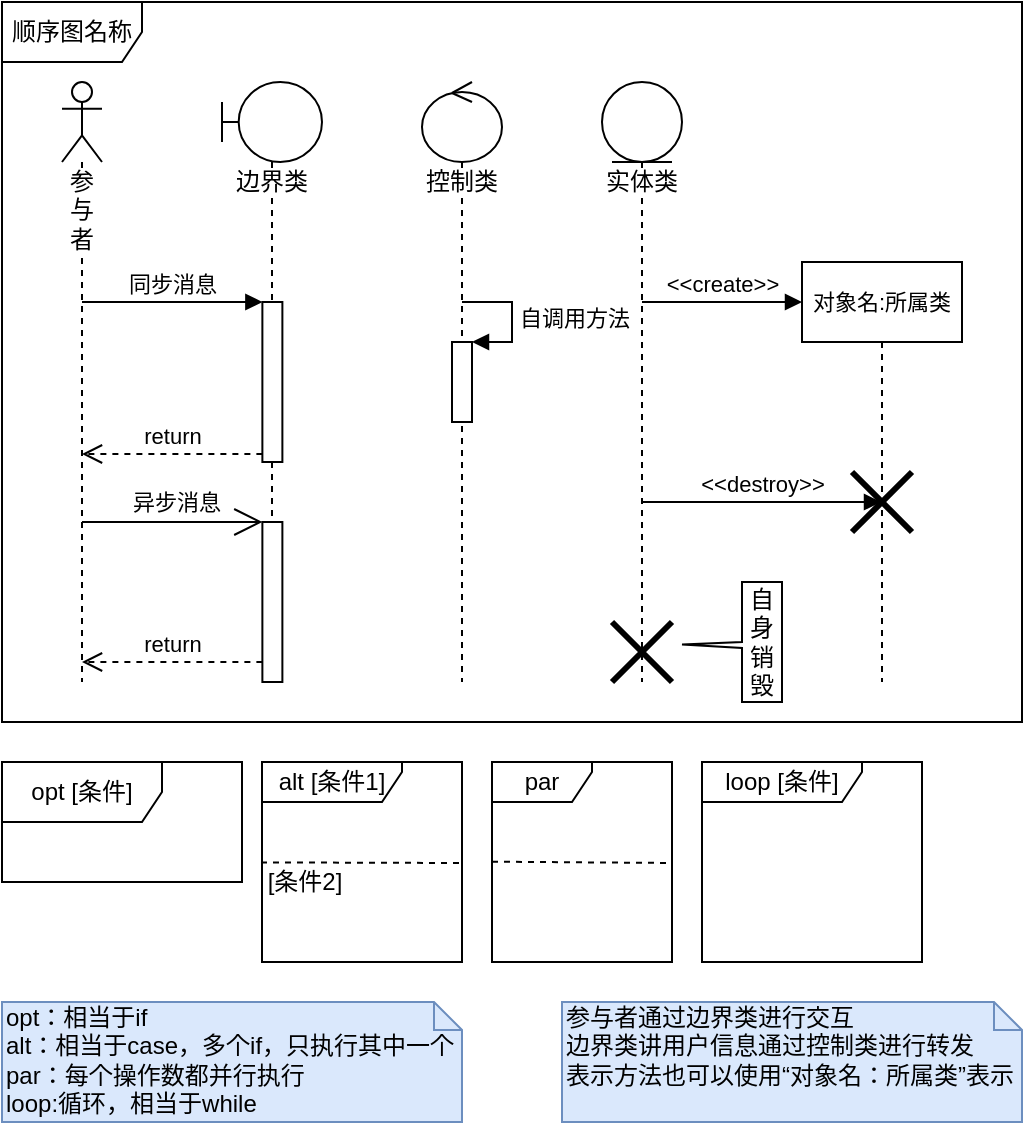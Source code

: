 <mxfile version="12.9.3" type="device"><diagram id="etyEdbAF0ewaSvMSrJjS" name="第 1 页"><mxGraphModel dx="853" dy="513" grid="1" gridSize="10" guides="1" tooltips="1" connect="1" arrows="1" fold="1" page="1" pageScale="1" pageWidth="1600" pageHeight="900" math="0" shadow="0"><root><mxCell id="0"/><mxCell id="1" parent="0"/><mxCell id="d4L0_431eWDg_k8Hc6Vc-5" value="边界类" style="shape=umlLifeline;participant=umlBoundary;perimeter=lifelinePerimeter;whiteSpace=wrap;html=1;container=1;collapsible=0;recursiveResize=0;verticalAlign=top;spacingTop=36;labelBackgroundColor=#ffffff;outlineConnect=0;" vertex="1" parent="1"><mxGeometry x="310" y="50" width="50" height="300" as="geometry"/></mxCell><mxCell id="d4L0_431eWDg_k8Hc6Vc-21" value="" style="html=1;points=[];perimeter=orthogonalPerimeter;" vertex="1" parent="d4L0_431eWDg_k8Hc6Vc-5"><mxGeometry x="20.19" y="220" width="10" height="80" as="geometry"/></mxCell><mxCell id="d4L0_431eWDg_k8Hc6Vc-18" value="" style="html=1;points=[];perimeter=orthogonalPerimeter;" vertex="1" parent="d4L0_431eWDg_k8Hc6Vc-5"><mxGeometry x="20.19" y="110" width="10" height="80" as="geometry"/></mxCell><mxCell id="d4L0_431eWDg_k8Hc6Vc-6" value="控制类" style="shape=umlLifeline;participant=umlControl;perimeter=lifelinePerimeter;whiteSpace=wrap;html=1;container=1;collapsible=0;recursiveResize=0;verticalAlign=top;spacingTop=36;labelBackgroundColor=#ffffff;outlineConnect=0;" vertex="1" parent="1"><mxGeometry x="410" y="50" width="40" height="300" as="geometry"/></mxCell><mxCell id="d4L0_431eWDg_k8Hc6Vc-32" value="" style="html=1;points=[];perimeter=orthogonalPerimeter;" vertex="1" parent="d4L0_431eWDg_k8Hc6Vc-6"><mxGeometry x="15" y="130" width="10" height="40" as="geometry"/></mxCell><mxCell id="d4L0_431eWDg_k8Hc6Vc-33" value="自调用方法" style="edgeStyle=orthogonalEdgeStyle;html=1;align=left;spacingLeft=2;endArrow=block;rounded=0;entryX=1;entryY=0;" edge="1" target="d4L0_431eWDg_k8Hc6Vc-32" parent="d4L0_431eWDg_k8Hc6Vc-6"><mxGeometry relative="1" as="geometry"><mxPoint x="20" y="110" as="sourcePoint"/><Array as="points"><mxPoint x="45" y="110"/></Array></mxGeometry></mxCell><mxCell id="d4L0_431eWDg_k8Hc6Vc-7" value="实体类" style="shape=umlLifeline;participant=umlEntity;perimeter=lifelinePerimeter;whiteSpace=wrap;html=1;container=1;collapsible=0;recursiveResize=0;verticalAlign=top;spacingTop=36;labelBackgroundColor=#ffffff;outlineConnect=0;" vertex="1" parent="1"><mxGeometry x="500" y="50" width="40" height="300" as="geometry"/></mxCell><mxCell id="d4L0_431eWDg_k8Hc6Vc-29" value="&amp;lt;&amp;lt;create&amp;gt;&amp;gt;" style="html=1;verticalAlign=bottom;endArrow=block;" edge="1" parent="d4L0_431eWDg_k8Hc6Vc-7"><mxGeometry width="80" relative="1" as="geometry"><mxPoint x="20" y="110" as="sourcePoint"/><mxPoint x="100" y="110" as="targetPoint"/></mxGeometry></mxCell><mxCell id="d4L0_431eWDg_k8Hc6Vc-30" value="&amp;lt;&amp;lt;destroy&amp;gt;&amp;gt;" style="html=1;verticalAlign=bottom;endArrow=block;" edge="1" parent="d4L0_431eWDg_k8Hc6Vc-7" target="d4L0_431eWDg_k8Hc6Vc-13"><mxGeometry width="80" relative="1" as="geometry"><mxPoint x="20" y="210" as="sourcePoint"/><mxPoint x="100" y="210" as="targetPoint"/></mxGeometry></mxCell><mxCell id="d4L0_431eWDg_k8Hc6Vc-9" value="参与者" style="shape=umlLifeline;participant=umlActor;perimeter=lifelinePerimeter;whiteSpace=wrap;html=1;container=1;collapsible=0;recursiveResize=0;verticalAlign=top;spacingTop=36;labelBackgroundColor=#ffffff;outlineConnect=0;" vertex="1" parent="1"><mxGeometry x="230" y="50" width="20" height="300" as="geometry"/></mxCell><mxCell id="d4L0_431eWDg_k8Hc6Vc-13" value="&lt;font style=&quot;font-size: 11px&quot;&gt;对象名:所属类&lt;/font&gt;" style="shape=umlLifeline;perimeter=lifelinePerimeter;whiteSpace=wrap;html=1;container=1;collapsible=0;recursiveResize=0;outlineConnect=0;" vertex="1" parent="1"><mxGeometry x="600" y="140" width="80" height="210" as="geometry"/></mxCell><mxCell id="d4L0_431eWDg_k8Hc6Vc-31" value="" style="shape=umlDestroy;whiteSpace=wrap;html=1;strokeWidth=3;" vertex="1" parent="d4L0_431eWDg_k8Hc6Vc-13"><mxGeometry x="25" y="105" width="30" height="30" as="geometry"/></mxCell><mxCell id="d4L0_431eWDg_k8Hc6Vc-19" value="同步消息" style="html=1;verticalAlign=bottom;endArrow=block;entryX=0;entryY=0;" edge="1" target="d4L0_431eWDg_k8Hc6Vc-18" parent="1" source="d4L0_431eWDg_k8Hc6Vc-9"><mxGeometry relative="1" as="geometry"><mxPoint x="245.0" y="160.0" as="sourcePoint"/></mxGeometry></mxCell><mxCell id="d4L0_431eWDg_k8Hc6Vc-20" value="return" style="html=1;verticalAlign=bottom;endArrow=open;dashed=1;endSize=8;exitX=0;exitY=0.95;" edge="1" source="d4L0_431eWDg_k8Hc6Vc-18" parent="1" target="d4L0_431eWDg_k8Hc6Vc-9"><mxGeometry relative="1" as="geometry"><mxPoint x="245.0" y="236.0" as="targetPoint"/></mxGeometry></mxCell><mxCell id="d4L0_431eWDg_k8Hc6Vc-24" value="" style="endArrow=open;endFill=1;endSize=12;html=1;" edge="1" parent="1" source="d4L0_431eWDg_k8Hc6Vc-9" target="d4L0_431eWDg_k8Hc6Vc-21"><mxGeometry width="160" relative="1" as="geometry"><mxPoint x="245.0" y="270" as="sourcePoint"/><mxPoint x="405.19" y="310" as="targetPoint"/><Array as="points"><mxPoint x="295.19" y="270"/></Array></mxGeometry></mxCell><mxCell id="d4L0_431eWDg_k8Hc6Vc-28" value="&lt;font style=&quot;font-size: 11px&quot;&gt;异步消息&lt;/font&gt;" style="text;html=1;align=center;verticalAlign=middle;resizable=0;points=[];labelBackgroundColor=#ffffff;" vertex="1" connectable="0" parent="d4L0_431eWDg_k8Hc6Vc-24"><mxGeometry x="0.223" y="-7" relative="1" as="geometry"><mxPoint x="-8" y="-17" as="offset"/></mxGeometry></mxCell><mxCell id="d4L0_431eWDg_k8Hc6Vc-25" value="return" style="html=1;verticalAlign=bottom;endArrow=open;dashed=1;endSize=8;" edge="1" parent="1" source="d4L0_431eWDg_k8Hc6Vc-21" target="d4L0_431eWDg_k8Hc6Vc-9"><mxGeometry relative="1" as="geometry"><mxPoint x="240" y="340" as="targetPoint"/><mxPoint x="330.19" y="340" as="sourcePoint"/><Array as="points"><mxPoint x="290" y="340"/></Array></mxGeometry></mxCell><mxCell id="d4L0_431eWDg_k8Hc6Vc-34" value="顺序图名称" style="shape=umlFrame;whiteSpace=wrap;html=1;width=70;height=30;" vertex="1" parent="1"><mxGeometry x="200" y="10" width="510" height="360" as="geometry"/></mxCell><mxCell id="d4L0_431eWDg_k8Hc6Vc-35" value="opt [条件]" style="shape=umlFrame;whiteSpace=wrap;html=1;width=80;height=30;" vertex="1" parent="1"><mxGeometry x="200" y="390" width="120" height="60" as="geometry"/></mxCell><mxCell id="d4L0_431eWDg_k8Hc6Vc-36" value="" style="shape=umlDestroy;whiteSpace=wrap;html=1;strokeWidth=3;" vertex="1" parent="1"><mxGeometry x="505" y="320" width="30" height="30" as="geometry"/></mxCell><mxCell id="d4L0_431eWDg_k8Hc6Vc-38" value="自身销毁" style="shape=callout;whiteSpace=wrap;html=1;perimeter=calloutPerimeter;direction=south;base=3;position2=0.52;" vertex="1" parent="1"><mxGeometry x="540" y="300" width="50" height="60" as="geometry"/></mxCell><mxCell id="d4L0_431eWDg_k8Hc6Vc-39" value="alt [条件1]" style="shape=umlFrame;whiteSpace=wrap;html=1;width=70;height=20;" vertex="1" parent="1"><mxGeometry x="330" y="390" width="100" height="100" as="geometry"/></mxCell><mxCell id="d4L0_431eWDg_k8Hc6Vc-46" value="par" style="shape=umlFrame;whiteSpace=wrap;html=1;width=50;height=20;" vertex="1" parent="1"><mxGeometry x="445" y="390" width="90" height="100" as="geometry"/></mxCell><mxCell id="d4L0_431eWDg_k8Hc6Vc-47" value="loop [条件]" style="shape=umlFrame;whiteSpace=wrap;html=1;width=80;height=20;" vertex="1" parent="1"><mxGeometry x="550" y="390" width="110" height="100" as="geometry"/></mxCell><mxCell id="d4L0_431eWDg_k8Hc6Vc-49" value="" style="endArrow=none;dashed=1;html=1;exitX=-0.005;exitY=0.502;exitDx=0;exitDy=0;exitPerimeter=0;entryX=1.002;entryY=0.505;entryDx=0;entryDy=0;entryPerimeter=0;" edge="1" parent="1" source="d4L0_431eWDg_k8Hc6Vc-39" target="d4L0_431eWDg_k8Hc6Vc-39"><mxGeometry width="50" height="50" relative="1" as="geometry"><mxPoint x="328.6" y="440" as="sourcePoint"/><mxPoint x="430" y="439" as="targetPoint"/></mxGeometry></mxCell><mxCell id="d4L0_431eWDg_k8Hc6Vc-50" value="[条件2]" style="text;html=1;align=center;verticalAlign=middle;resizable=0;points=[];labelBackgroundColor=#ffffff;" vertex="1" connectable="0" parent="d4L0_431eWDg_k8Hc6Vc-49"><mxGeometry x="-0.89" relative="1" as="geometry"><mxPoint x="15.77" y="9.78" as="offset"/></mxGeometry></mxCell><mxCell id="d4L0_431eWDg_k8Hc6Vc-51" value="" style="endArrow=none;dashed=1;html=1;exitX=-0.005;exitY=0.502;exitDx=0;exitDy=0;exitPerimeter=0;entryX=0.994;entryY=0.505;entryDx=0;entryDy=0;entryPerimeter=0;" edge="1" parent="1" target="d4L0_431eWDg_k8Hc6Vc-46"><mxGeometry width="50" height="50" relative="1" as="geometry"><mxPoint x="445" y="439.83" as="sourcePoint"/><mxPoint x="530" y="440" as="targetPoint"/></mxGeometry></mxCell><mxCell id="d4L0_431eWDg_k8Hc6Vc-53" value="opt：相当于if&lt;br&gt;alt：相当于case，多个if，只执行其中一个&lt;br&gt;par：每个操作数都并行执行&lt;br&gt;loop:循环，相当于while" style="shape=note;whiteSpace=wrap;html=1;size=14;verticalAlign=top;align=left;spacingTop=-6;fillColor=#dae8fc;strokeColor=#6c8ebf;" vertex="1" parent="1"><mxGeometry x="200" y="510" width="230" height="60" as="geometry"/></mxCell><mxCell id="d4L0_431eWDg_k8Hc6Vc-54" value="参与者通过边界类进行交互&lt;br&gt;边界类讲用户信息通过控制类进行转发&lt;br&gt;表示方法也可以使用“对象名：所属类”表示" style="shape=note;whiteSpace=wrap;html=1;size=14;verticalAlign=top;align=left;spacingTop=-6;fillColor=#dae8fc;strokeColor=#6c8ebf;" vertex="1" parent="1"><mxGeometry x="480" y="510" width="230" height="60" as="geometry"/></mxCell></root></mxGraphModel></diagram></mxfile>